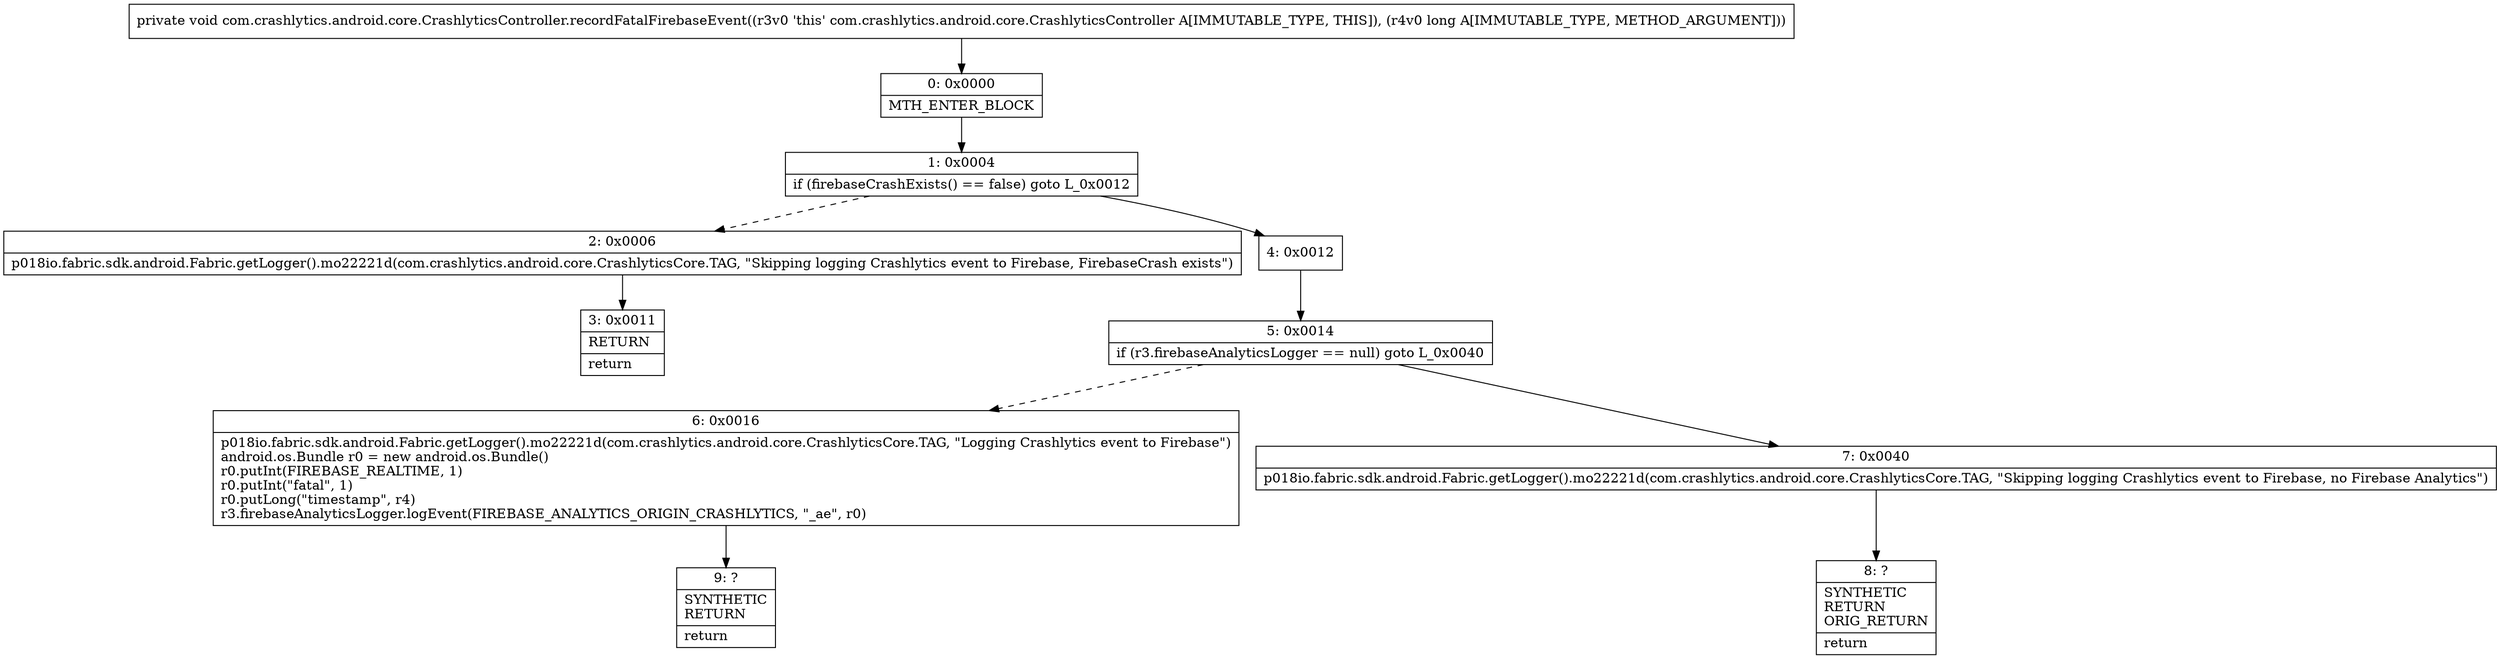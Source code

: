 digraph "CFG forcom.crashlytics.android.core.CrashlyticsController.recordFatalFirebaseEvent(J)V" {
Node_0 [shape=record,label="{0\:\ 0x0000|MTH_ENTER_BLOCK\l}"];
Node_1 [shape=record,label="{1\:\ 0x0004|if (firebaseCrashExists() == false) goto L_0x0012\l}"];
Node_2 [shape=record,label="{2\:\ 0x0006|p018io.fabric.sdk.android.Fabric.getLogger().mo22221d(com.crashlytics.android.core.CrashlyticsCore.TAG, \"Skipping logging Crashlytics event to Firebase, FirebaseCrash exists\")\l}"];
Node_3 [shape=record,label="{3\:\ 0x0011|RETURN\l|return\l}"];
Node_4 [shape=record,label="{4\:\ 0x0012}"];
Node_5 [shape=record,label="{5\:\ 0x0014|if (r3.firebaseAnalyticsLogger == null) goto L_0x0040\l}"];
Node_6 [shape=record,label="{6\:\ 0x0016|p018io.fabric.sdk.android.Fabric.getLogger().mo22221d(com.crashlytics.android.core.CrashlyticsCore.TAG, \"Logging Crashlytics event to Firebase\")\landroid.os.Bundle r0 = new android.os.Bundle()\lr0.putInt(FIREBASE_REALTIME, 1)\lr0.putInt(\"fatal\", 1)\lr0.putLong(\"timestamp\", r4)\lr3.firebaseAnalyticsLogger.logEvent(FIREBASE_ANALYTICS_ORIGIN_CRASHLYTICS, \"_ae\", r0)\l}"];
Node_7 [shape=record,label="{7\:\ 0x0040|p018io.fabric.sdk.android.Fabric.getLogger().mo22221d(com.crashlytics.android.core.CrashlyticsCore.TAG, \"Skipping logging Crashlytics event to Firebase, no Firebase Analytics\")\l}"];
Node_8 [shape=record,label="{8\:\ ?|SYNTHETIC\lRETURN\lORIG_RETURN\l|return\l}"];
Node_9 [shape=record,label="{9\:\ ?|SYNTHETIC\lRETURN\l|return\l}"];
MethodNode[shape=record,label="{private void com.crashlytics.android.core.CrashlyticsController.recordFatalFirebaseEvent((r3v0 'this' com.crashlytics.android.core.CrashlyticsController A[IMMUTABLE_TYPE, THIS]), (r4v0 long A[IMMUTABLE_TYPE, METHOD_ARGUMENT])) }"];
MethodNode -> Node_0;
Node_0 -> Node_1;
Node_1 -> Node_2[style=dashed];
Node_1 -> Node_4;
Node_2 -> Node_3;
Node_4 -> Node_5;
Node_5 -> Node_6[style=dashed];
Node_5 -> Node_7;
Node_6 -> Node_9;
Node_7 -> Node_8;
}

